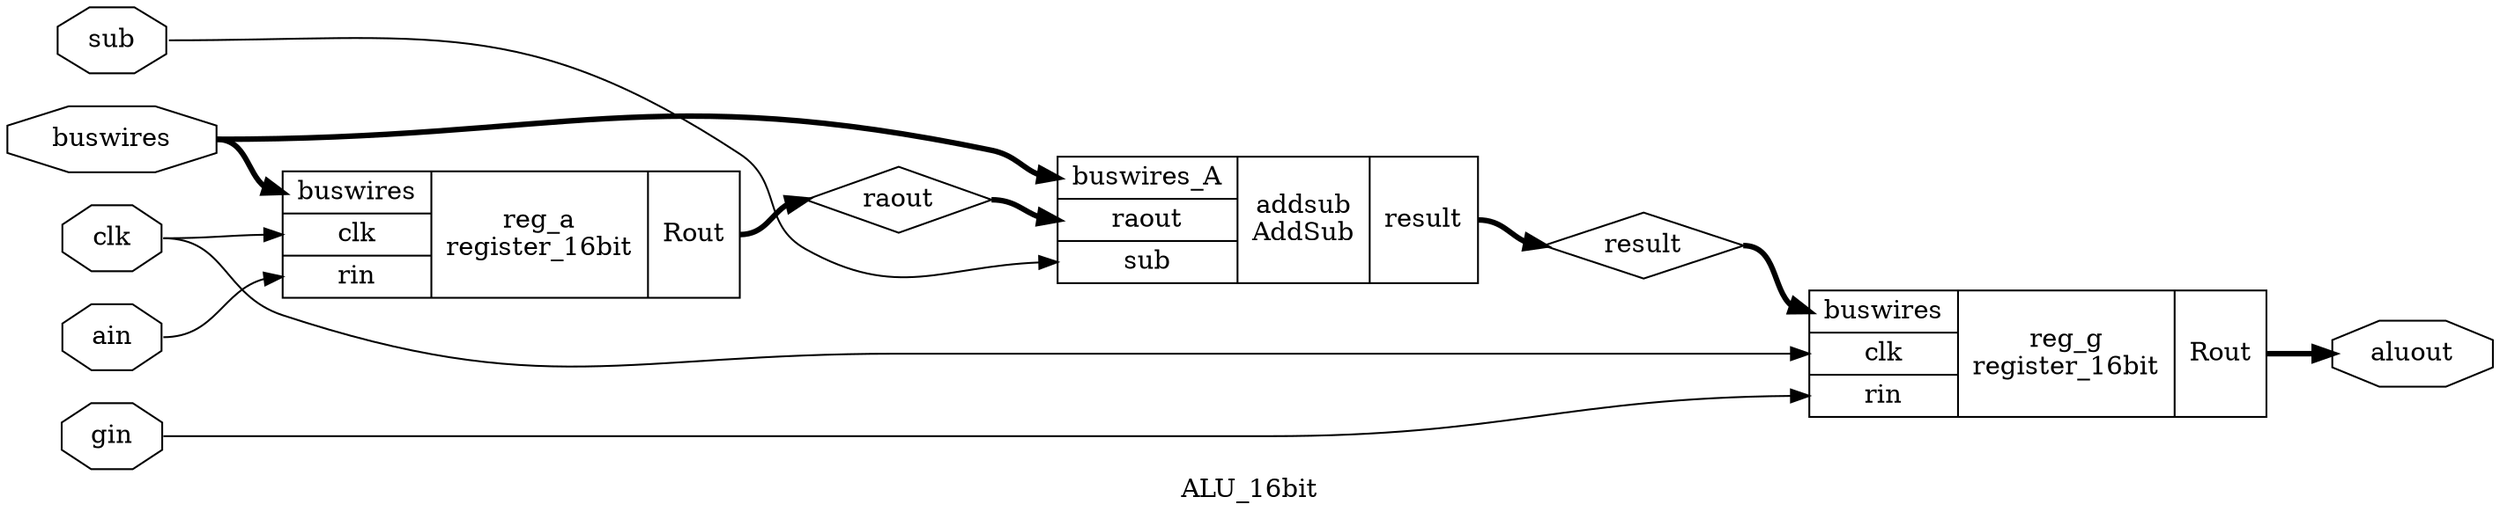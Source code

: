 digraph "ALU_16bit" {
label="ALU_16bit";
rankdir="LR";
remincross=true;
n1 [ shape=octagon, label="ain", color="black", fontcolor="black"];
n2 [ shape=octagon, label="aluout", color="black", fontcolor="black"];
n3 [ shape=octagon, label="buswires", color="black", fontcolor="black"];
n4 [ shape=octagon, label="clk", color="black", fontcolor="black"];
n5 [ shape=octagon, label="gin", color="black", fontcolor="black"];
n6 [ shape=diamond, label="raout", color="black", fontcolor="black"];
n7 [ shape=diamond, label="result", color="black", fontcolor="black"];
n8 [ shape=octagon, label="sub", color="black", fontcolor="black"];
{ rank="source"; n1; n3; n4; n5; n8;}
{ rank="sink"; n2;}
c10 [ shape=record, label="{{<p9> buswires_A|<p6> raout|<p8> sub}|addsub\nAddSub|{<p7> result}}",  ];
c13 [ shape=record, label="{{<p3> buswires|<p4> clk|<p11> rin}|reg_a\nregister_16bit|{<p12> Rout}}",  ];
c14 [ shape=record, label="{{<p3> buswires|<p4> clk|<p11> rin}|reg_g\nregister_16bit|{<p12> Rout}}",  ];
n1:e -> c13:p11:w [color="black", fontcolor="black", label=""];
c14:p12:e -> n2:w [color="black", fontcolor="black", style="setlinewidth(3)", label=""];
n3:e -> c10:p9:w [color="black", fontcolor="black", style="setlinewidth(3)", label=""];
n3:e -> c13:p3:w [color="black", fontcolor="black", style="setlinewidth(3)", label=""];
n4:e -> c13:p4:w [color="black", fontcolor="black", label=""];
n4:e -> c14:p4:w [color="black", fontcolor="black", label=""];
n5:e -> c14:p11:w [color="black", fontcolor="black", label=""];
c13:p12:e -> n6:w [color="black", fontcolor="black", style="setlinewidth(3)", label=""];
n6:e -> c10:p6:w [color="black", fontcolor="black", style="setlinewidth(3)", label=""];
c10:p7:e -> n7:w [color="black", fontcolor="black", style="setlinewidth(3)", label=""];
n7:e -> c14:p3:w [color="black", fontcolor="black", style="setlinewidth(3)", label=""];
n8:e -> c10:p8:w [color="black", fontcolor="black", label=""];
}
digraph "AddSub" {
label="AddSub";
rankdir="LR";
remincross=true;
n84 [ shape=octagon, label="buswires_A", color="black", fontcolor="black"];
n85 [ shape=diamond, label="carry_in", color="black", fontcolor="black"];
n86 [ shape=octagon, label="raout", color="black", fontcolor="black"];
n87 [ shape=octagon, label="result", color="black", fontcolor="black"];
n88 [ shape=octagon, label="sub", color="black", fontcolor="black"];
{ rank="source"; n84; n86; n88;}
{ rank="sink"; n87;}
c91 [ shape=record, label="{{<p89> A|<p90> Y}|$511\nsky130_fd_sc_hd__clkinv_1|{}}",  ];
x0 [ shape=record, style=rounded, label="<s0> 0:0 - 0:0 ", color="black", fontcolor="black" ];
x0:e -> c91:p89:w [arrowhead=odiamond, arrowtail=odiamond, dir=both, color="black", fontcolor="black", label=""];
c94 [ shape=record, label="{{<p89> A|<p92> B|<p93> X}|$512\nsky130_fd_sc_hd__xor2_1|{}}",  ];
x1 [ shape=record, style=rounded, label="<s0> 0:0 - 0:0 ", color="black", fontcolor="black" ];
x1:e -> c94:p89:w [arrowhead=odiamond, arrowtail=odiamond, dir=both, color="black", fontcolor="black", label=""];
c95 [ shape=record, label="{{<p89> A|<p92> B|<p90> Y}|$513\nsky130_fd_sc_hd__nand2_1|{}}",  ];
x2 [ shape=record, style=rounded, label="<s0> 0:0 - 0:0 ", color="black", fontcolor="black" ];
x2:e -> c95:p89:w [arrowhead=odiamond, arrowtail=odiamond, dir=both, color="black", fontcolor="black", label=""];
c97 [ shape=record, label="{{<p89> A|<p96> SLEEP|<p93> X}|$514\nsky130_fd_sc_hd__lpflow_inputiso1p_1|{}}",  ];
x3 [ shape=record, style=rounded, label="<s0> 0:0 - 0:0 ", color="black", fontcolor="black" ];
x3:e -> c97:p89:w [arrowhead=odiamond, arrowtail=odiamond, dir=both, color="black", fontcolor="black", label=""];
c99 [ shape=record, label="{{<p89> A|<p92> B|<p98> C|<p90> Y}|$515\nsky130_fd_sc_hd__nand3_1|{}}",  ];
c100 [ shape=record, label="{{<p89> A|<p92> B|<p93> X}|$516\nsky130_fd_sc_hd__xor2_1|{}}",  ];
x4 [ shape=record, style=rounded, label="<s0> 1:1 - 0:0 ", color="black", fontcolor="black" ];
x4:e -> c100:p92:w [arrowhead=odiamond, arrowtail=odiamond, dir=both, color="black", fontcolor="black", label=""];
c101 [ shape=record, label="{{<p89> A|<p92> B|<p90> Y}|$517\nsky130_fd_sc_hd__nand2_1|{}}",  ];
x5 [ shape=record, style=rounded, label="<s0> 1:1 - 0:0 ", color="black", fontcolor="black" ];
x5:e -> c101:p89:w [arrowhead=odiamond, arrowtail=odiamond, dir=both, color="black", fontcolor="black", label=""];
c102 [ shape=record, label="{{<p89> A|<p92> B|<p98> C|<p93> X}|$518\nsky130_fd_sc_hd__xnor3_1|{}}",  ];
x6 [ shape=record, style=rounded, label="<s0> 1:1 - 0:0 ", color="black", fontcolor="black" ];
x6:e -> c102:p92:w [arrowhead=odiamond, arrowtail=odiamond, dir=both, color="black", fontcolor="black", label=""];
x7 [ shape=record, style=rounded, label="<s0> 1:1 - 0:0 ", color="black", fontcolor="black" ];
x7:e -> c102:p98:w [arrowhead=odiamond, arrowtail=odiamond, dir=both, color="black", fontcolor="black", label=""];
c103 [ shape=record, label="{{<p89> A|<p96> SLEEP|<p93> X}|$519\nsky130_fd_sc_hd__lpflow_inputiso1p_1|{}}",  ];
c105 [ shape=record, label="{{<p89> A|<p92> B|<p104> C_N|<p93> X}|$520\nsky130_fd_sc_hd__or3b_1|{}}",  ];
c106 [ shape=record, label="{{<p89> A|<p92> B|<p90> Y}|$521\nsky130_fd_sc_hd__nand2_1|{}}",  ];
c107 [ shape=record, label="{{<p89> A|<p92> B|<p90> Y}|$522\nsky130_fd_sc_hd__nand2_1|{}}",  ];
c111 [ shape=record, label="{{<p108> A1|<p109> A2|<p110> B1_N|<p90> Y}|$523\nsky130_fd_sc_hd__a21boi_0|{}}",  ];
x8 [ shape=record, style=rounded, label="<s0> 1:1 - 0:0 ", color="black", fontcolor="black" ];
x8:e -> c111:p90:w [arrowhead=odiamond, arrowtail=odiamond, dir=both, color="black", fontcolor="black", label=""];
c112 [ shape=record, label="{{<p89> A|<p92> B|<p93> X}|$524\nsky130_fd_sc_hd__xor2_1|{}}",  ];
x9 [ shape=record, style=rounded, label="<s0> 2:2 - 0:0 ", color="black", fontcolor="black" ];
x9:e -> c112:p92:w [arrowhead=odiamond, arrowtail=odiamond, dir=both, color="black", fontcolor="black", label=""];
c113 [ shape=record, label="{{<p89> A|<p92> B|<p90> Y}|$525\nsky130_fd_sc_hd__xnor2_1|{}}",  ];
x10 [ shape=record, style=rounded, label="<s0> 2:2 - 0:0 ", color="black", fontcolor="black" ];
x10:e -> c113:p89:w [arrowhead=odiamond, arrowtail=odiamond, dir=both, color="black", fontcolor="black", label=""];
c115 [ shape=record, label="{{<p108> A1|<p109> A2|<p114> B1|<p90> Y}|$526\nsky130_fd_sc_hd__a21oi_1|{}}",  ];
c116 [ shape=record, label="{{<p89> A|<p92> B|<p98> C|<p90> Y}|$527\nsky130_fd_sc_hd__nand3_1|{}}",  ];
c118 [ shape=record, label="{{<p117> A_N|<p92> B|<p90> Y}|$528\nsky130_fd_sc_hd__nand2b_1|{}}",  ];
c119 [ shape=record, label="{{<p89> A|<p96> SLEEP|<p93> X}|$529\nsky130_fd_sc_hd__lpflow_inputiso1p_1|{}}",  ];
c120 [ shape=record, label="{{<p89> A|<p92> B|<p93> X}|$530\nsky130_fd_sc_hd__xor2_1|{}}",  ];
x11 [ shape=record, style=rounded, label="<s0> 2:2 - 0:0 ", color="black", fontcolor="black" ];
x11:e -> c120:p93:w [arrowhead=odiamond, arrowtail=odiamond, dir=both, color="black", fontcolor="black", label=""];
c121 [ shape=record, label="{{<p108> A1|<p109> A2|<p114> B1|<p90> Y}|$531\nsky130_fd_sc_hd__a21oi_1|{}}",  ];
x12 [ shape=record, style=rounded, label="<s0> 2:2 - 0:0 ", color="black", fontcolor="black" ];
x12:e -> c121:p108:w [arrowhead=odiamond, arrowtail=odiamond, dir=both, color="black", fontcolor="black", label=""];
c122 [ shape=record, label="{{<p89> A|<p92> B|<p93> X}|$532\nsky130_fd_sc_hd__xor2_1|{}}",  ];
x13 [ shape=record, style=rounded, label="<s0> 3:3 - 0:0 ", color="black", fontcolor="black" ];
x13:e -> c122:p92:w [arrowhead=odiamond, arrowtail=odiamond, dir=both, color="black", fontcolor="black", label=""];
c123 [ shape=record, label="{{<p89> A|<p92> B|<p90> Y}|$533\nsky130_fd_sc_hd__nand2_1|{}}",  ];
x14 [ shape=record, style=rounded, label="<s0> 3:3 - 0:0 ", color="black", fontcolor="black" ];
x14:e -> c123:p89:w [arrowhead=odiamond, arrowtail=odiamond, dir=both, color="black", fontcolor="black", label=""];
c124 [ shape=record, label="{{<p89> A|<p92> B|<p90> Y}|$534\nsky130_fd_sc_hd__xnor2_1|{}}",  ];
x15 [ shape=record, style=rounded, label="<s0> 3:3 - 0:0 ", color="black", fontcolor="black" ];
x15:e -> c124:p89:w [arrowhead=odiamond, arrowtail=odiamond, dir=both, color="black", fontcolor="black", label=""];
c125 [ shape=record, label="{{<p89> A|<p92> B|<p93> X}|$535\nsky130_fd_sc_hd__xor2_1|{}}",  ];
c127 [ shape=record, label="{{<p89> A|<p126> B_N|<p90> Y}|$536\nsky130_fd_sc_hd__nor2b_1|{}}",  ];
c128 [ shape=record, label="{{<p89> A|<p92> B|<p90> Y}|$537\nsky130_fd_sc_hd__xnor2_1|{}}",  ];
x16 [ shape=record, style=rounded, label="<s0> 3:3 - 0:0 ", color="black", fontcolor="black" ];
x16:e -> c128:p90:w [arrowhead=odiamond, arrowtail=odiamond, dir=both, color="black", fontcolor="black", label=""];
c129 [ shape=record, label="{{<p108> A1|<p109> A2|<p114> B1|<p90> Y}|$538\nsky130_fd_sc_hd__o21ai_0|{}}",  ];
c130 [ shape=record, label="{{<p89> A|<p92> B|<p93> X}|$539\nsky130_fd_sc_hd__xor2_1|{}}",  ];
x17 [ shape=record, style=rounded, label="<s0> 4:4 - 0:0 ", color="black", fontcolor="black" ];
x17:e -> c130:p92:w [arrowhead=odiamond, arrowtail=odiamond, dir=both, color="black", fontcolor="black", label=""];
c131 [ shape=record, label="{{<p89> A|<p92> B|<p90> Y}|$540\nsky130_fd_sc_hd__xnor2_1|{}}",  ];
x18 [ shape=record, style=rounded, label="<s0> 4:4 - 0:0 ", color="black", fontcolor="black" ];
x18:e -> c131:p89:w [arrowhead=odiamond, arrowtail=odiamond, dir=both, color="black", fontcolor="black", label=""];
c132 [ shape=record, label="{{<p89> A|<p92> B|<p90> Y}|$541\nsky130_fd_sc_hd__xnor2_1|{}}",  ];
c133 [ shape=record, label="{{<p89> A|<p92> B|<p90> Y}|$542\nsky130_fd_sc_hd__nand2_1|{}}",  ];
c134 [ shape=record, label="{{<p89> A|<p92> B|<p93> X}|$543\nsky130_fd_sc_hd__xor2_1|{}}",  ];
x19 [ shape=record, style=rounded, label="<s0> 4:4 - 0:0 ", color="black", fontcolor="black" ];
x19:e -> c134:p93:w [arrowhead=odiamond, arrowtail=odiamond, dir=both, color="black", fontcolor="black", label=""];
c135 [ shape=record, label="{{<p89> A|<p92> B|<p98> C|<p93> X}|$544\nsky130_fd_sc_hd__maj3_1|{}}",  ];
x20 [ shape=record, style=rounded, label="<s0> 4:4 - 0:0 ", color="black", fontcolor="black" ];
x20:e -> c135:p89:w [arrowhead=odiamond, arrowtail=odiamond, dir=both, color="black", fontcolor="black", label=""];
c136 [ shape=record, label="{{<p89> A|<p92> B|<p93> X}|$545\nsky130_fd_sc_hd__xor2_1|{}}",  ];
x21 [ shape=record, style=rounded, label="<s0> 5:5 - 0:0 ", color="black", fontcolor="black" ];
x21:e -> c136:p92:w [arrowhead=odiamond, arrowtail=odiamond, dir=both, color="black", fontcolor="black", label=""];
c137 [ shape=record, label="{{<p89> A|<p92> B|<p90> Y}|$546\nsky130_fd_sc_hd__xnor2_1|{}}",  ];
x22 [ shape=record, style=rounded, label="<s0> 5:5 - 0:0 ", color="black", fontcolor="black" ];
x22:e -> c137:p89:w [arrowhead=odiamond, arrowtail=odiamond, dir=both, color="black", fontcolor="black", label=""];
c138 [ shape=record, label="{{<p89> A|<p92> B|<p93> X}|$547\nsky130_fd_sc_hd__xor2_1|{}}",  ];
c139 [ shape=record, label="{{<p89> A|<p96> SLEEP|<p93> X}|$548\nsky130_fd_sc_hd__lpflow_inputiso1p_1|{}}",  ];
c140 [ shape=record, label="{{<p89> A|<p92> B|<p93> X}|$549\nsky130_fd_sc_hd__xor2_1|{}}",  ];
x23 [ shape=record, style=rounded, label="<s0> 5:5 - 0:0 ", color="black", fontcolor="black" ];
x23:e -> c140:p93:w [arrowhead=odiamond, arrowtail=odiamond, dir=both, color="black", fontcolor="black", label=""];
c141 [ shape=record, label="{{<p89> A|<p92> B|<p98> C|<p93> X}|$550\nsky130_fd_sc_hd__maj3_1|{}}",  ];
x24 [ shape=record, style=rounded, label="<s0> 5:5 - 0:0 ", color="black", fontcolor="black" ];
x24:e -> c141:p89:w [arrowhead=odiamond, arrowtail=odiamond, dir=both, color="black", fontcolor="black", label=""];
c142 [ shape=record, label="{{<p89> A|<p92> B|<p93> X}|$551\nsky130_fd_sc_hd__xor2_1|{}}",  ];
x25 [ shape=record, style=rounded, label="<s0> 6:6 - 0:0 ", color="black", fontcolor="black" ];
x25:e -> c142:p92:w [arrowhead=odiamond, arrowtail=odiamond, dir=both, color="black", fontcolor="black", label=""];
c143 [ shape=record, label="{{<p89> A|<p92> B|<p90> Y}|$552\nsky130_fd_sc_hd__xnor2_1|{}}",  ];
x26 [ shape=record, style=rounded, label="<s0> 6:6 - 0:0 ", color="black", fontcolor="black" ];
x26:e -> c143:p89:w [arrowhead=odiamond, arrowtail=odiamond, dir=both, color="black", fontcolor="black", label=""];
c144 [ shape=record, label="{{<p89> A|<p92> B|<p93> X}|$553\nsky130_fd_sc_hd__xor2_1|{}}",  ];
c145 [ shape=record, label="{{<p89> A|<p96> SLEEP|<p93> X}|$554\nsky130_fd_sc_hd__lpflow_inputiso1p_1|{}}",  ];
c146 [ shape=record, label="{{<p89> A|<p92> B|<p93> X}|$555\nsky130_fd_sc_hd__xor2_1|{}}",  ];
x27 [ shape=record, style=rounded, label="<s0> 6:6 - 0:0 ", color="black", fontcolor="black" ];
x27:e -> c146:p93:w [arrowhead=odiamond, arrowtail=odiamond, dir=both, color="black", fontcolor="black", label=""];
c147 [ shape=record, label="{{<p89> A|<p92> B|<p98> C|<p93> X}|$556\nsky130_fd_sc_hd__maj3_1|{}}",  ];
x28 [ shape=record, style=rounded, label="<s0> 6:6 - 0:0 ", color="black", fontcolor="black" ];
x28:e -> c147:p89:w [arrowhead=odiamond, arrowtail=odiamond, dir=both, color="black", fontcolor="black", label=""];
c148 [ shape=record, label="{{<p89> A|<p92> B|<p93> X}|$557\nsky130_fd_sc_hd__xor2_1|{}}",  ];
x29 [ shape=record, style=rounded, label="<s0> 7:7 - 0:0 ", color="black", fontcolor="black" ];
x29:e -> c148:p92:w [arrowhead=odiamond, arrowtail=odiamond, dir=both, color="black", fontcolor="black", label=""];
c149 [ shape=record, label="{{<p89> A|<p92> B|<p90> Y}|$558\nsky130_fd_sc_hd__xnor2_1|{}}",  ];
x30 [ shape=record, style=rounded, label="<s0> 7:7 - 0:0 ", color="black", fontcolor="black" ];
x30:e -> c149:p89:w [arrowhead=odiamond, arrowtail=odiamond, dir=both, color="black", fontcolor="black", label=""];
c150 [ shape=record, label="{{<p89> A|<p92> B|<p93> X}|$559\nsky130_fd_sc_hd__xor2_1|{}}",  ];
c151 [ shape=record, label="{{<p89> A|<p96> SLEEP|<p93> X}|$560\nsky130_fd_sc_hd__lpflow_inputiso1p_1|{}}",  ];
c152 [ shape=record, label="{{<p89> A|<p92> B|<p93> X}|$561\nsky130_fd_sc_hd__xor2_1|{}}",  ];
x31 [ shape=record, style=rounded, label="<s0> 7:7 - 0:0 ", color="black", fontcolor="black" ];
x31:e -> c152:p93:w [arrowhead=odiamond, arrowtail=odiamond, dir=both, color="black", fontcolor="black", label=""];
c153 [ shape=record, label="{{<p89> A|<p92> B|<p98> C|<p93> X}|$562\nsky130_fd_sc_hd__maj3_1|{}}",  ];
x32 [ shape=record, style=rounded, label="<s0> 7:7 - 0:0 ", color="black", fontcolor="black" ];
x32:e -> c153:p89:w [arrowhead=odiamond, arrowtail=odiamond, dir=both, color="black", fontcolor="black", label=""];
c154 [ shape=record, label="{{<p89> A|<p92> B|<p93> X}|$563\nsky130_fd_sc_hd__xor2_1|{}}",  ];
x33 [ shape=record, style=rounded, label="<s0> 8:8 - 0:0 ", color="black", fontcolor="black" ];
x33:e -> c154:p92:w [arrowhead=odiamond, arrowtail=odiamond, dir=both, color="black", fontcolor="black", label=""];
c155 [ shape=record, label="{{<p89> A|<p92> B|<p90> Y}|$564\nsky130_fd_sc_hd__xnor2_1|{}}",  ];
x34 [ shape=record, style=rounded, label="<s0> 8:8 - 0:0 ", color="black", fontcolor="black" ];
x34:e -> c155:p89:w [arrowhead=odiamond, arrowtail=odiamond, dir=both, color="black", fontcolor="black", label=""];
c156 [ shape=record, label="{{<p89> A|<p92> B|<p93> X}|$565\nsky130_fd_sc_hd__xor2_1|{}}",  ];
c157 [ shape=record, label="{{<p89> A|<p96> SLEEP|<p93> X}|$566\nsky130_fd_sc_hd__lpflow_inputiso1p_1|{}}",  ];
c158 [ shape=record, label="{{<p89> A|<p92> B|<p93> X}|$567\nsky130_fd_sc_hd__xor2_1|{}}",  ];
x35 [ shape=record, style=rounded, label="<s0> 8:8 - 0:0 ", color="black", fontcolor="black" ];
x35:e -> c158:p93:w [arrowhead=odiamond, arrowtail=odiamond, dir=both, color="black", fontcolor="black", label=""];
c159 [ shape=record, label="{{<p89> A|<p92> B|<p98> C|<p93> X}|$568\nsky130_fd_sc_hd__maj3_1|{}}",  ];
x36 [ shape=record, style=rounded, label="<s0> 8:8 - 0:0 ", color="black", fontcolor="black" ];
x36:e -> c159:p89:w [arrowhead=odiamond, arrowtail=odiamond, dir=both, color="black", fontcolor="black", label=""];
c160 [ shape=record, label="{{<p89> A|<p92> B|<p93> X}|$569\nsky130_fd_sc_hd__xor2_1|{}}",  ];
x37 [ shape=record, style=rounded, label="<s0> 9:9 - 0:0 ", color="black", fontcolor="black" ];
x37:e -> c160:p92:w [arrowhead=odiamond, arrowtail=odiamond, dir=both, color="black", fontcolor="black", label=""];
c161 [ shape=record, label="{{<p89> A|<p92> B|<p90> Y}|$570\nsky130_fd_sc_hd__xnor2_1|{}}",  ];
x38 [ shape=record, style=rounded, label="<s0> 9:9 - 0:0 ", color="black", fontcolor="black" ];
x38:e -> c161:p89:w [arrowhead=odiamond, arrowtail=odiamond, dir=both, color="black", fontcolor="black", label=""];
c162 [ shape=record, label="{{<p89> A|<p92> B|<p93> X}|$571\nsky130_fd_sc_hd__xor2_1|{}}",  ];
c163 [ shape=record, label="{{<p89> A|<p96> SLEEP|<p93> X}|$572\nsky130_fd_sc_hd__lpflow_inputiso1p_1|{}}",  ];
c164 [ shape=record, label="{{<p89> A|<p92> B|<p93> X}|$573\nsky130_fd_sc_hd__xor2_1|{}}",  ];
x39 [ shape=record, style=rounded, label="<s0> 9:9 - 0:0 ", color="black", fontcolor="black" ];
x39:e -> c164:p93:w [arrowhead=odiamond, arrowtail=odiamond, dir=both, color="black", fontcolor="black", label=""];
c165 [ shape=record, label="{{<p89> A|<p92> B|<p98> C|<p93> X}|$574\nsky130_fd_sc_hd__maj3_1|{}}",  ];
x40 [ shape=record, style=rounded, label="<s0> 9:9 - 0:0 ", color="black", fontcolor="black" ];
x40:e -> c165:p89:w [arrowhead=odiamond, arrowtail=odiamond, dir=both, color="black", fontcolor="black", label=""];
c166 [ shape=record, label="{{<p89> A|<p92> B|<p93> X}|$575\nsky130_fd_sc_hd__xor2_1|{}}",  ];
x41 [ shape=record, style=rounded, label="<s0> 10:10 - 0:0 ", color="black", fontcolor="black" ];
x41:e -> c166:p92:w [arrowhead=odiamond, arrowtail=odiamond, dir=both, color="black", fontcolor="black", label=""];
c167 [ shape=record, label="{{<p89> A|<p92> B|<p90> Y}|$576\nsky130_fd_sc_hd__xnor2_1|{}}",  ];
x42 [ shape=record, style=rounded, label="<s0> 10:10 - 0:0 ", color="black", fontcolor="black" ];
x42:e -> c167:p89:w [arrowhead=odiamond, arrowtail=odiamond, dir=both, color="black", fontcolor="black", label=""];
c168 [ shape=record, label="{{<p89> A|<p92> B|<p93> X}|$577\nsky130_fd_sc_hd__xor2_1|{}}",  ];
c169 [ shape=record, label="{{<p89> A|<p96> SLEEP|<p93> X}|$578\nsky130_fd_sc_hd__lpflow_inputiso1p_1|{}}",  ];
c170 [ shape=record, label="{{<p89> A|<p92> B|<p93> X}|$579\nsky130_fd_sc_hd__xor2_1|{}}",  ];
x43 [ shape=record, style=rounded, label="<s0> 10:10 - 0:0 ", color="black", fontcolor="black" ];
x43:e -> c170:p93:w [arrowhead=odiamond, arrowtail=odiamond, dir=both, color="black", fontcolor="black", label=""];
c171 [ shape=record, label="{{<p89> A|<p92> B|<p98> C|<p93> X}|$580\nsky130_fd_sc_hd__maj3_1|{}}",  ];
x44 [ shape=record, style=rounded, label="<s0> 10:10 - 0:0 ", color="black", fontcolor="black" ];
x44:e -> c171:p89:w [arrowhead=odiamond, arrowtail=odiamond, dir=both, color="black", fontcolor="black", label=""];
c172 [ shape=record, label="{{<p89> A|<p92> B|<p93> X}|$581\nsky130_fd_sc_hd__xor2_1|{}}",  ];
x45 [ shape=record, style=rounded, label="<s0> 11:11 - 0:0 ", color="black", fontcolor="black" ];
x45:e -> c172:p92:w [arrowhead=odiamond, arrowtail=odiamond, dir=both, color="black", fontcolor="black", label=""];
c173 [ shape=record, label="{{<p89> A|<p92> B|<p90> Y}|$582\nsky130_fd_sc_hd__xnor2_1|{}}",  ];
x46 [ shape=record, style=rounded, label="<s0> 11:11 - 0:0 ", color="black", fontcolor="black" ];
x46:e -> c173:p89:w [arrowhead=odiamond, arrowtail=odiamond, dir=both, color="black", fontcolor="black", label=""];
c174 [ shape=record, label="{{<p89> A|<p92> B|<p93> X}|$583\nsky130_fd_sc_hd__xor2_1|{}}",  ];
c175 [ shape=record, label="{{<p89> A|<p96> SLEEP|<p93> X}|$584\nsky130_fd_sc_hd__lpflow_inputiso1p_1|{}}",  ];
c176 [ shape=record, label="{{<p89> A|<p92> B|<p93> X}|$585\nsky130_fd_sc_hd__xor2_1|{}}",  ];
x47 [ shape=record, style=rounded, label="<s0> 11:11 - 0:0 ", color="black", fontcolor="black" ];
x47:e -> c176:p93:w [arrowhead=odiamond, arrowtail=odiamond, dir=both, color="black", fontcolor="black", label=""];
c177 [ shape=record, label="{{<p89> A|<p92> B|<p98> C|<p93> X}|$586\nsky130_fd_sc_hd__maj3_1|{}}",  ];
x48 [ shape=record, style=rounded, label="<s0> 11:11 - 0:0 ", color="black", fontcolor="black" ];
x48:e -> c177:p89:w [arrowhead=odiamond, arrowtail=odiamond, dir=both, color="black", fontcolor="black", label=""];
c178 [ shape=record, label="{{<p89> A|<p92> B|<p93> X}|$587\nsky130_fd_sc_hd__xor2_1|{}}",  ];
x49 [ shape=record, style=rounded, label="<s0> 12:12 - 0:0 ", color="black", fontcolor="black" ];
x49:e -> c178:p92:w [arrowhead=odiamond, arrowtail=odiamond, dir=both, color="black", fontcolor="black", label=""];
c179 [ shape=record, label="{{<p89> A|<p92> B|<p90> Y}|$588\nsky130_fd_sc_hd__xnor2_1|{}}",  ];
x50 [ shape=record, style=rounded, label="<s0> 12:12 - 0:0 ", color="black", fontcolor="black" ];
x50:e -> c179:p89:w [arrowhead=odiamond, arrowtail=odiamond, dir=both, color="black", fontcolor="black", label=""];
c180 [ shape=record, label="{{<p89> A|<p92> B|<p93> X}|$589\nsky130_fd_sc_hd__xor2_1|{}}",  ];
c181 [ shape=record, label="{{<p89> A|<p96> SLEEP|<p93> X}|$590\nsky130_fd_sc_hd__lpflow_inputiso1p_1|{}}",  ];
c182 [ shape=record, label="{{<p89> A|<p92> B|<p93> X}|$591\nsky130_fd_sc_hd__xor2_1|{}}",  ];
x51 [ shape=record, style=rounded, label="<s0> 12:12 - 0:0 ", color="black", fontcolor="black" ];
x51:e -> c182:p93:w [arrowhead=odiamond, arrowtail=odiamond, dir=both, color="black", fontcolor="black", label=""];
c183 [ shape=record, label="{{<p89> A|<p92> B|<p98> C|<p93> X}|$592\nsky130_fd_sc_hd__maj3_1|{}}",  ];
x52 [ shape=record, style=rounded, label="<s0> 12:12 - 0:0 ", color="black", fontcolor="black" ];
x52:e -> c183:p89:w [arrowhead=odiamond, arrowtail=odiamond, dir=both, color="black", fontcolor="black", label=""];
c184 [ shape=record, label="{{<p89> A|<p92> B|<p93> X}|$593\nsky130_fd_sc_hd__xor2_1|{}}",  ];
x53 [ shape=record, style=rounded, label="<s0> 13:13 - 0:0 ", color="black", fontcolor="black" ];
x53:e -> c184:p92:w [arrowhead=odiamond, arrowtail=odiamond, dir=both, color="black", fontcolor="black", label=""];
c185 [ shape=record, label="{{<p89> A|<p92> B|<p93> X}|$594\nsky130_fd_sc_hd__xor2_1|{}}",  ];
x54 [ shape=record, style=rounded, label="<s0> 13:13 - 0:0 ", color="black", fontcolor="black" ];
x54:e -> c185:p89:w [arrowhead=odiamond, arrowtail=odiamond, dir=both, color="black", fontcolor="black", label=""];
c186 [ shape=record, label="{{<p89> A|<p92> B|<p90> Y}|$595\nsky130_fd_sc_hd__xnor2_1|{}}",  ];
c187 [ shape=record, label="{{<p89> A|<p92> B|<p90> Y}|$596\nsky130_fd_sc_hd__nor2_1|{}}",  ];
c188 [ shape=record, label="{{<p89> A|<p92> B|<p93> X}|$597\nsky130_fd_sc_hd__xor2_1|{}}",  ];
x55 [ shape=record, style=rounded, label="<s0> 13:13 - 0:0 ", color="black", fontcolor="black" ];
x55:e -> c188:p93:w [arrowhead=odiamond, arrowtail=odiamond, dir=both, color="black", fontcolor="black", label=""];
c189 [ shape=record, label="{{<p89> A|<p92> B|<p98> C|<p93> X}|$598\nsky130_fd_sc_hd__maj3_1|{}}",  ];
x56 [ shape=record, style=rounded, label="<s0> 13:13 - 0:0 ", color="black", fontcolor="black" ];
x56:e -> c189:p89:w [arrowhead=odiamond, arrowtail=odiamond, dir=both, color="black", fontcolor="black", label=""];
c190 [ shape=record, label="{{<p89> A|<p92> B|<p93> X}|$599\nsky130_fd_sc_hd__xor2_1|{}}",  ];
x57 [ shape=record, style=rounded, label="<s0> 14:14 - 0:0 ", color="black", fontcolor="black" ];
x57:e -> c190:p92:w [arrowhead=odiamond, arrowtail=odiamond, dir=both, color="black", fontcolor="black", label=""];
c191 [ shape=record, label="{{<p89> A|<p92> B|<p90> Y}|$600\nsky130_fd_sc_hd__xnor2_1|{}}",  ];
x58 [ shape=record, style=rounded, label="<s0> 14:14 - 0:0 ", color="black", fontcolor="black" ];
x58:e -> c191:p89:w [arrowhead=odiamond, arrowtail=odiamond, dir=both, color="black", fontcolor="black", label=""];
c192 [ shape=record, label="{{<p89> A|<p92> B|<p90> Y}|$601\nsky130_fd_sc_hd__xnor2_1|{}}",  ];
c193 [ shape=record, label="{{<p89> A|<p92> B|<p90> Y}|$602\nsky130_fd_sc_hd__nand2_1|{}}",  ];
c194 [ shape=record, label="{{<p89> A|<p92> B|<p93> X}|$603\nsky130_fd_sc_hd__xor2_1|{}}",  ];
x59 [ shape=record, style=rounded, label="<s0> 14:14 - 0:0 ", color="black", fontcolor="black" ];
x59:e -> c194:p93:w [arrowhead=odiamond, arrowtail=odiamond, dir=both, color="black", fontcolor="black", label=""];
c195 [ shape=record, label="{{<p89> A|<p92> B|<p98> C|<p93> X}|$604\nsky130_fd_sc_hd__maj3_1|{}}",  ];
x60 [ shape=record, style=rounded, label="<s0> 14:14 - 0:0 ", color="black", fontcolor="black" ];
x60:e -> c195:p89:w [arrowhead=odiamond, arrowtail=odiamond, dir=both, color="black", fontcolor="black", label=""];
c196 [ shape=record, label="{{<p89> A|<p92> B|<p93> X}|$605\nsky130_fd_sc_hd__xor2_1|{}}",  ];
x61 [ shape=record, style=rounded, label="<s0> 15:15 - 0:0 ", color="black", fontcolor="black" ];
x61:e -> c196:p89:w [arrowhead=odiamond, arrowtail=odiamond, dir=both, color="black", fontcolor="black", label=""];
x62 [ shape=record, style=rounded, label="<s0> 15:15 - 0:0 ", color="black", fontcolor="black" ];
x62:e -> c196:p92:w [arrowhead=odiamond, arrowtail=odiamond, dir=both, color="black", fontcolor="black", label=""];
c197 [ shape=record, label="{{<p89> A|<p92> B|<p90> Y}|$606\nsky130_fd_sc_hd__xnor2_1|{}}",  ];
c198 [ shape=record, label="{{<p89> A|<p92> B|<p90> Y}|$607\nsky130_fd_sc_hd__xnor2_1|{}}",  ];
c199 [ shape=record, label="{{<p89> A|<p92> B|<p90> Y}|$608\nsky130_fd_sc_hd__xnor2_1|{}}",  ];
x63 [ shape=record, style=rounded, label="<s0> 15:15 - 0:0 ", color="black", fontcolor="black" ];
x63:e -> c199:p90:w [arrowhead=odiamond, arrowtail=odiamond, dir=both, color="black", fontcolor="black", label=""];
c200 [ shape=record, label="{{<p89> A|<p92> B|<p93> X}|$609\nsky130_fd_sc_hd__xor2_1|{}}",  ];
x64 [ shape=record, style=rounded, label="<s0> 0:0 - 0:0 ", color="black", fontcolor="black" ];
x64:e -> c200:p89:w [arrowhead=odiamond, arrowtail=odiamond, dir=both, color="black", fontcolor="black", label=""];
x65 [ shape=record, style=rounded, label="<s0> 0:0 - 0:0 ", color="black", fontcolor="black" ];
x65:e -> c200:p92:w [arrowhead=odiamond, arrowtail=odiamond, dir=both, color="black", fontcolor="black", label=""];
x66 [ shape=record, style=rounded, label="<s0> 0:0 - 0:0 ", color="black", fontcolor="black" ];
x66:e -> c200:p93:w [arrowhead=odiamond, arrowtail=odiamond, dir=both, color="black", fontcolor="black", label=""];
x67 [shape=point, ];
n1 [ shape=diamond, label="$new_n101" ];
n1:e -> c153:p93:w [color="black", fontcolor="black", label=""];
n1:e -> c156:p89:w [color="black", fontcolor="black", label=""];
n1:e -> c159:p92:w [color="black", fontcolor="black", label=""];
n10 [ shape=diamond, label="$new_n111" ];
n10:e -> c163:p93:w [color="black", fontcolor="black", label=""];
n10:e -> c169:p89:w [color="black", fontcolor="black", label=""];
n10:e -> c170:p89:w [color="black", fontcolor="black", label=""];
n11 [ shape=diamond, label="$new_n113" ];
n11:e -> c165:p93:w [color="black", fontcolor="black", label=""];
n11:e -> c168:p89:w [color="black", fontcolor="black", label=""];
n11:e -> c171:p92:w [color="black", fontcolor="black", label=""];
n12 [ shape=diamond, label="$new_n114" ];
n12:e -> c166:p93:w [color="black", fontcolor="black", label=""];
n12:e -> c167:p92:w [color="black", fontcolor="black", label=""];
n12:e -> c171:p98:w [color="black", fontcolor="black", label=""];
n13 [ shape=diamond, label="$new_n115" ];
n13:e -> c167:p90:w [color="black", fontcolor="black", label=""];
n13:e -> c168:p92:w [color="black", fontcolor="black", label=""];
n14 [ shape=diamond, label="$new_n116" ];
n14:e -> c168:p93:w [color="black", fontcolor="black", label=""];
n14:e -> c169:p96:w [color="black", fontcolor="black", label=""];
n14:e -> c170:p92:w [color="black", fontcolor="black", label=""];
n15 [ shape=diamond, label="$new_n117" ];
n15:e -> c169:p93:w [color="black", fontcolor="black", label=""];
n15:e -> c175:p89:w [color="black", fontcolor="black", label=""];
n15:e -> c176:p89:w [color="black", fontcolor="black", label=""];
n16 [ shape=diamond, label="$new_n119" ];
n16:e -> c171:p93:w [color="black", fontcolor="black", label=""];
n16:e -> c174:p89:w [color="black", fontcolor="black", label=""];
n16:e -> c177:p92:w [color="black", fontcolor="black", label=""];
n17 [ shape=diamond, label="$new_n120" ];
n17:e -> c172:p93:w [color="black", fontcolor="black", label=""];
n17:e -> c173:p92:w [color="black", fontcolor="black", label=""];
n17:e -> c177:p98:w [color="black", fontcolor="black", label=""];
n18 [ shape=diamond, label="$new_n121" ];
n18:e -> c173:p90:w [color="black", fontcolor="black", label=""];
n18:e -> c174:p92:w [color="black", fontcolor="black", label=""];
n19 [ shape=diamond, label="$new_n122" ];
n19:e -> c174:p93:w [color="black", fontcolor="black", label=""];
n19:e -> c175:p96:w [color="black", fontcolor="black", label=""];
n19:e -> c176:p92:w [color="black", fontcolor="black", label=""];
n2 [ shape=diamond, label="$new_n102" ];
n2:e -> c154:p93:w [color="black", fontcolor="black", label=""];
n2:e -> c155:p92:w [color="black", fontcolor="black", label=""];
n2:e -> c159:p98:w [color="black", fontcolor="black", label=""];
n20 [ shape=diamond, label="$new_n123" ];
n20:e -> c175:p93:w [color="black", fontcolor="black", label=""];
n20:e -> c181:p89:w [color="black", fontcolor="black", label=""];
n20:e -> c182:p89:w [color="black", fontcolor="black", label=""];
n21 [ shape=diamond, label="$new_n125" ];
n21:e -> c177:p93:w [color="black", fontcolor="black", label=""];
n21:e -> c180:p89:w [color="black", fontcolor="black", label=""];
n21:e -> c183:p92:w [color="black", fontcolor="black", label=""];
n22 [ shape=diamond, label="$new_n126" ];
n22:e -> c178:p93:w [color="black", fontcolor="black", label=""];
n22:e -> c179:p92:w [color="black", fontcolor="black", label=""];
n22:e -> c183:p98:w [color="black", fontcolor="black", label=""];
n23 [ shape=diamond, label="$new_n127" ];
n23:e -> c179:p90:w [color="black", fontcolor="black", label=""];
n23:e -> c180:p92:w [color="black", fontcolor="black", label=""];
n24 [ shape=diamond, label="$new_n128" ];
n24:e -> c180:p93:w [color="black", fontcolor="black", label=""];
n24:e -> c181:p96:w [color="black", fontcolor="black", label=""];
n24:e -> c182:p92:w [color="black", fontcolor="black", label=""];
n25 [ shape=diamond, label="$new_n129" ];
n25:e -> c181:p93:w [color="black", fontcolor="black", label=""];
n25:e -> c187:p89:w [color="black", fontcolor="black", label=""];
n25:e -> c188:p89:w [color="black", fontcolor="black", label=""];
n26 [ shape=diamond, label="$new_n131" ];
n26:e -> c183:p93:w [color="black", fontcolor="black", label=""];
n26:e -> c186:p89:w [color="black", fontcolor="black", label=""];
n26:e -> c189:p92:w [color="black", fontcolor="black", label=""];
n27 [ shape=diamond, label="$new_n132" ];
n27:e -> c184:p93:w [color="black", fontcolor="black", label=""];
n27:e -> c185:p92:w [color="black", fontcolor="black", label=""];
n27:e -> c189:p98:w [color="black", fontcolor="black", label=""];
n28 [ shape=diamond, label="$new_n133" ];
n28:e -> c185:p93:w [color="black", fontcolor="black", label=""];
n28:e -> c186:p92:w [color="black", fontcolor="black", label=""];
n29 [ shape=diamond, label="$new_n134" ];
n29:e -> c186:p90:w [color="black", fontcolor="black", label=""];
n29:e -> c187:p92:w [color="black", fontcolor="black", label=""];
n29:e -> c188:p92:w [color="black", fontcolor="black", label=""];
n3 [ shape=diamond, label="$new_n103" ];
n3:e -> c155:p90:w [color="black", fontcolor="black", label=""];
n3:e -> c156:p92:w [color="black", fontcolor="black", label=""];
n30 [ shape=diamond, label="$new_n135" ];
n30:e -> c187:p90:w [color="black", fontcolor="black", label=""];
n30:e -> c193:p89:w [color="black", fontcolor="black", label=""];
n30:e -> c194:p89:w [color="black", fontcolor="black", label=""];
n31 [ shape=diamond, label="$new_n137" ];
n31:e -> c189:p93:w [color="black", fontcolor="black", label=""];
n31:e -> c192:p89:w [color="black", fontcolor="black", label=""];
n31:e -> c195:p92:w [color="black", fontcolor="black", label=""];
n32 [ shape=diamond, label="$new_n138" ];
n32:e -> c190:p93:w [color="black", fontcolor="black", label=""];
n32:e -> c191:p92:w [color="black", fontcolor="black", label=""];
n32:e -> c195:p98:w [color="black", fontcolor="black", label=""];
n33 [ shape=diamond, label="$new_n139" ];
n33:e -> c191:p90:w [color="black", fontcolor="black", label=""];
n33:e -> c192:p92:w [color="black", fontcolor="black", label=""];
n34 [ shape=diamond, label="$new_n140" ];
n34:e -> c192:p90:w [color="black", fontcolor="black", label=""];
n34:e -> c193:p92:w [color="black", fontcolor="black", label=""];
n34:e -> c194:p92:w [color="black", fontcolor="black", label=""];
n35 [ shape=diamond, label="$new_n141" ];
n35:e -> c193:p90:w [color="black", fontcolor="black", label=""];
n35:e -> c199:p89:w [color="black", fontcolor="black", label=""];
n36 [ shape=diamond, label="$new_n143" ];
n36:e -> c195:p93:w [color="black", fontcolor="black", label=""];
n36:e -> c198:p89:w [color="black", fontcolor="black", label=""];
n37 [ shape=diamond, label="$new_n144" ];
n37:e -> c196:p93:w [color="black", fontcolor="black", label=""];
n37:e -> c197:p92:w [color="black", fontcolor="black", label=""];
n38 [ shape=diamond, label="$new_n145" ];
n38:e -> c197:p90:w [color="black", fontcolor="black", label=""];
n38:e -> c198:p92:w [color="black", fontcolor="black", label=""];
n39 [ shape=diamond, label="$new_n146" ];
n39:e -> c198:p90:w [color="black", fontcolor="black", label=""];
n39:e -> c199:p92:w [color="black", fontcolor="black", label=""];
n4 [ shape=diamond, label="$new_n104" ];
n4:e -> c156:p93:w [color="black", fontcolor="black", label=""];
n4:e -> c157:p96:w [color="black", fontcolor="black", label=""];
n4:e -> c158:p92:w [color="black", fontcolor="black", label=""];
n40 [ shape=diamond, label="$new_n50" ];
n40:e -> c105:p89:w [color="black", fontcolor="black", label=""];
n40:e -> c91:p90:w [color="black", fontcolor="black", label=""];
n41 [ shape=diamond, label="$new_n51" ];
n41:e -> c105:p104:w [color="black", fontcolor="black", label=""];
n41:e -> c94:p93:w [color="black", fontcolor="black", label=""];
n41:e -> c95:p92:w [color="black", fontcolor="black", label=""];
n41:e -> c97:p96:w [color="black", fontcolor="black", label=""];
n42 [ shape=diamond, label="$new_n52" ];
n42:e -> c106:p89:w [color="black", fontcolor="black", label=""];
n42:e -> c95:p90:w [color="black", fontcolor="black", label=""];
n42:e -> c99:p92:w [color="black", fontcolor="black", label=""];
n43 [ shape=diamond, label="$new_n53" ];
n43:e -> c97:p93:w [color="black", fontcolor="black", label=""];
n43:e -> c99:p98:w [color="black", fontcolor="black", label=""];
n44 [ shape=diamond, label="$new_n54" ];
n44:e -> c103:p89:w [color="black", fontcolor="black", label=""];
n44:e -> c111:p108:w [color="black", fontcolor="black", label=""];
n44:e -> c99:p90:w [color="black", fontcolor="black", label=""];
n45 [ shape=diamond, label="$new_n55" ];
n45:e -> c100:p93:w [color="black", fontcolor="black", label=""];
n45:e -> c101:p92:w [color="black", fontcolor="black", label=""];
n46 [ shape=diamond, label="$new_n56" ];
n46:e -> c101:p90:w [color="black", fontcolor="black", label=""];
n46:e -> c115:p108:w [color="black", fontcolor="black", label=""];
n46:e -> c116:p89:w [color="black", fontcolor="black", label=""];
n47 [ shape=diamond, label="$new_n57" ];
n47:e -> c102:p93:w [color="black", fontcolor="black", label=""];
n47:e -> c103:p96:w [color="black", fontcolor="black", label=""];
n47:e -> c105:p92:w [color="black", fontcolor="black", label=""];
n47:e -> c106:p92:w [color="black", fontcolor="black", label=""];
n48 [ shape=diamond, label="$new_n58" ];
n48:e -> c103:p93:w [color="black", fontcolor="black", label=""];
n48:e -> c111:p110:w [color="black", fontcolor="black", label=""];
n48:e -> c119:p89:w [color="black", fontcolor="black", label=""];
n48:e -> c120:p89:w [color="black", fontcolor="black", label=""];
n49 [ shape=diamond, label="$new_n59" ];
n49:e -> c105:p93:w [color="black", fontcolor="black", label=""];
n49:e -> c107:p89:w [color="black", fontcolor="black", label=""];
n49:e -> c115:p109:w [color="black", fontcolor="black", label=""];
n49:e -> c116:p92:w [color="black", fontcolor="black", label=""];
n5 [ shape=diamond, label="$new_n105" ];
n5:e -> c157:p93:w [color="black", fontcolor="black", label=""];
n5:e -> c163:p89:w [color="black", fontcolor="black", label=""];
n5:e -> c164:p89:w [color="black", fontcolor="black", label=""];
n50 [ shape=diamond, label="$new_n60" ];
n50:e -> c106:p90:w [color="black", fontcolor="black", label=""];
n50:e -> c107:p92:w [color="black", fontcolor="black", label=""];
n51 [ shape=diamond, label="$new_n61" ];
n51:e -> c107:p90:w [color="black", fontcolor="black", label=""];
n51:e -> c111:p109:w [color="black", fontcolor="black", label=""];
n52 [ shape=diamond, label="$new_n63" ];
n52:e -> c112:p93:w [color="black", fontcolor="black", label=""];
n52:e -> c113:p92:w [color="black", fontcolor="black", label=""];
n52:e -> c121:p109:w [color="black", fontcolor="black", label=""];
n53 [ shape=diamond, label="$new_n64" ];
n53:e -> c113:p90:w [color="black", fontcolor="black", label=""];
n53:e -> c115:p114:w [color="black", fontcolor="black", label=""];
n53:e -> c116:p98:w [color="black", fontcolor="black", label=""];
n54 [ shape=diamond, label="$new_n65" ];
n54:e -> c115:p90:w [color="black", fontcolor="black", label=""];
n54:e -> c118:p117:w [color="black", fontcolor="black", label=""];
n54:e -> c121:p114:w [color="black", fontcolor="black", label=""];
n55 [ shape=diamond, label="$new_n66" ];
n55:e -> c116:p90:w [color="black", fontcolor="black", label=""];
n55:e -> c118:p92:w [color="black", fontcolor="black", label=""];
n56 [ shape=diamond, label="$new_n67" ];
n56:e -> c118:p90:w [color="black", fontcolor="black", label=""];
n56:e -> c119:p96:w [color="black", fontcolor="black", label=""];
n56:e -> c120:p92:w [color="black", fontcolor="black", label=""];
n57 [ shape=diamond, label="$new_n68" ];
n57:e -> c119:p93:w [color="black", fontcolor="black", label=""];
n57:e -> c127:p89:w [color="black", fontcolor="black", label=""];
n57:e -> c128:p89:w [color="black", fontcolor="black", label=""];
n58 [ shape=diamond, label="$new_n70" ];
n58:e -> c121:p90:w [color="black", fontcolor="black", label=""];
n58:e -> c125:p89:w [color="black", fontcolor="black", label=""];
n58:e -> c129:p108:w [color="black", fontcolor="black", label=""];
n59 [ shape=diamond, label="$new_n71" ];
n59:e -> c122:p93:w [color="black", fontcolor="black", label=""];
n59:e -> c123:p92:w [color="black", fontcolor="black", label=""];
n59:e -> c124:p92:w [color="black", fontcolor="black", label=""];
n6 [ shape=diamond, label="$new_n107" ];
n6:e -> c159:p93:w [color="black", fontcolor="black", label=""];
n6:e -> c162:p89:w [color="black", fontcolor="black", label=""];
n6:e -> c165:p92:w [color="black", fontcolor="black", label=""];
n60 [ shape=diamond, label="$new_n72" ];
n60:e -> c123:p90:w [color="black", fontcolor="black", label=""];
n60:e -> c129:p114:w [color="black", fontcolor="black", label=""];
n61 [ shape=diamond, label="$new_n73" ];
n61:e -> c124:p90:w [color="black", fontcolor="black", label=""];
n61:e -> c125:p92:w [color="black", fontcolor="black", label=""];
n61:e -> c129:p109:w [color="black", fontcolor="black", label=""];
n62 [ shape=diamond, label="$new_n74" ];
n62:e -> c125:p93:w [color="black", fontcolor="black", label=""];
n62:e -> c127:p126:w [color="black", fontcolor="black", label=""];
n62:e -> c128:p92:w [color="black", fontcolor="black", label=""];
n63 [ shape=diamond, label="$new_n75" ];
n63:e -> c127:p90:w [color="black", fontcolor="black", label=""];
n63:e -> c133:p89:w [color="black", fontcolor="black", label=""];
n63:e -> c134:p89:w [color="black", fontcolor="black", label=""];
n64 [ shape=diamond, label="$new_n77" ];
n64:e -> c129:p90:w [color="black", fontcolor="black", label=""];
n64:e -> c132:p89:w [color="black", fontcolor="black", label=""];
n64:e -> c135:p92:w [color="black", fontcolor="black", label=""];
n65 [ shape=diamond, label="$new_n78" ];
n65:e -> c130:p93:w [color="black", fontcolor="black", label=""];
n65:e -> c131:p92:w [color="black", fontcolor="black", label=""];
n65:e -> c135:p98:w [color="black", fontcolor="black", label=""];
n66 [ shape=diamond, label="$new_n79" ];
n66:e -> c131:p90:w [color="black", fontcolor="black", label=""];
n66:e -> c132:p92:w [color="black", fontcolor="black", label=""];
n67 [ shape=diamond, label="$new_n80" ];
n67:e -> c132:p90:w [color="black", fontcolor="black", label=""];
n67:e -> c133:p92:w [color="black", fontcolor="black", label=""];
n67:e -> c134:p92:w [color="black", fontcolor="black", label=""];
n68 [ shape=diamond, label="$new_n81" ];
n68:e -> c133:p90:w [color="black", fontcolor="black", label=""];
n68:e -> c139:p89:w [color="black", fontcolor="black", label=""];
n68:e -> c140:p89:w [color="black", fontcolor="black", label=""];
n69 [ shape=diamond, label="$new_n83" ];
n69:e -> c135:p93:w [color="black", fontcolor="black", label=""];
n69:e -> c138:p89:w [color="black", fontcolor="black", label=""];
n69:e -> c141:p92:w [color="black", fontcolor="black", label=""];
n7 [ shape=diamond, label="$new_n108" ];
n7:e -> c160:p93:w [color="black", fontcolor="black", label=""];
n7:e -> c161:p92:w [color="black", fontcolor="black", label=""];
n7:e -> c165:p98:w [color="black", fontcolor="black", label=""];
n70 [ shape=diamond, label="$new_n84" ];
n70:e -> c136:p93:w [color="black", fontcolor="black", label=""];
n70:e -> c137:p92:w [color="black", fontcolor="black", label=""];
n70:e -> c141:p98:w [color="black", fontcolor="black", label=""];
n71 [ shape=diamond, label="$new_n85" ];
n71:e -> c137:p90:w [color="black", fontcolor="black", label=""];
n71:e -> c138:p92:w [color="black", fontcolor="black", label=""];
n72 [ shape=diamond, label="$new_n86" ];
n72:e -> c138:p93:w [color="black", fontcolor="black", label=""];
n72:e -> c139:p96:w [color="black", fontcolor="black", label=""];
n72:e -> c140:p92:w [color="black", fontcolor="black", label=""];
n73 [ shape=diamond, label="$new_n87" ];
n73:e -> c139:p93:w [color="black", fontcolor="black", label=""];
n73:e -> c145:p89:w [color="black", fontcolor="black", label=""];
n73:e -> c146:p89:w [color="black", fontcolor="black", label=""];
n74 [ shape=diamond, label="$new_n89" ];
n74:e -> c141:p93:w [color="black", fontcolor="black", label=""];
n74:e -> c144:p89:w [color="black", fontcolor="black", label=""];
n74:e -> c147:p92:w [color="black", fontcolor="black", label=""];
n75 [ shape=diamond, label="$new_n90" ];
n75:e -> c142:p93:w [color="black", fontcolor="black", label=""];
n75:e -> c143:p92:w [color="black", fontcolor="black", label=""];
n75:e -> c147:p98:w [color="black", fontcolor="black", label=""];
n76 [ shape=diamond, label="$new_n91" ];
n76:e -> c143:p90:w [color="black", fontcolor="black", label=""];
n76:e -> c144:p92:w [color="black", fontcolor="black", label=""];
n77 [ shape=diamond, label="$new_n92" ];
n77:e -> c144:p93:w [color="black", fontcolor="black", label=""];
n77:e -> c145:p96:w [color="black", fontcolor="black", label=""];
n77:e -> c146:p92:w [color="black", fontcolor="black", label=""];
n78 [ shape=diamond, label="$new_n93" ];
n78:e -> c145:p93:w [color="black", fontcolor="black", label=""];
n78:e -> c151:p89:w [color="black", fontcolor="black", label=""];
n78:e -> c152:p89:w [color="black", fontcolor="black", label=""];
n79 [ shape=diamond, label="$new_n95" ];
n79:e -> c147:p93:w [color="black", fontcolor="black", label=""];
n79:e -> c150:p89:w [color="black", fontcolor="black", label=""];
n79:e -> c153:p92:w [color="black", fontcolor="black", label=""];
n8 [ shape=diamond, label="$new_n109" ];
n8:e -> c161:p90:w [color="black", fontcolor="black", label=""];
n8:e -> c162:p92:w [color="black", fontcolor="black", label=""];
n80 [ shape=diamond, label="$new_n96" ];
n80:e -> c148:p93:w [color="black", fontcolor="black", label=""];
n80:e -> c149:p92:w [color="black", fontcolor="black", label=""];
n80:e -> c153:p98:w [color="black", fontcolor="black", label=""];
n81 [ shape=diamond, label="$new_n97" ];
n81:e -> c149:p90:w [color="black", fontcolor="black", label=""];
n81:e -> c150:p92:w [color="black", fontcolor="black", label=""];
n82 [ shape=diamond, label="$new_n98" ];
n82:e -> c150:p93:w [color="black", fontcolor="black", label=""];
n82:e -> c151:p96:w [color="black", fontcolor="black", label=""];
n82:e -> c152:p92:w [color="black", fontcolor="black", label=""];
n83 [ shape=diamond, label="$new_n99" ];
n83:e -> c151:p93:w [color="black", fontcolor="black", label=""];
n83:e -> c157:p89:w [color="black", fontcolor="black", label=""];
n83:e -> c158:p89:w [color="black", fontcolor="black", label=""];
n84:e -> x13:s0:w [color="black", fontcolor="black", label=""];
n84:e -> x17:s0:w [color="black", fontcolor="black", label=""];
n84:e -> x1:s0:w [color="black", fontcolor="black", label=""];
n84:e -> x21:s0:w [color="black", fontcolor="black", label=""];
n84:e -> x25:s0:w [color="black", fontcolor="black", label=""];
n84:e -> x29:s0:w [color="black", fontcolor="black", label=""];
n84:e -> x33:s0:w [color="black", fontcolor="black", label=""];
n84:e -> x37:s0:w [color="black", fontcolor="black", label=""];
n84:e -> x41:s0:w [color="black", fontcolor="black", label=""];
n84:e -> x45:s0:w [color="black", fontcolor="black", label=""];
n84:e -> x49:s0:w [color="black", fontcolor="black", label=""];
n84:e -> x4:s0:w [color="black", fontcolor="black", label=""];
n84:e -> x53:s0:w [color="black", fontcolor="black", label=""];
n84:e -> x57:s0:w [color="black", fontcolor="black", label=""];
n84:e -> x61:s0:w [color="black", fontcolor="black", label=""];
n84:e -> x64:s0:w [color="black", fontcolor="black", label=""];
n84:e -> x6:s0:w [color="black", fontcolor="black", label=""];
n84:e -> x9:s0:w [color="black", fontcolor="black", label=""];
x67:e -> n85:w [color="black", fontcolor="black", label=""];
n86:e -> x0:s0:w [color="black", fontcolor="black", label=""];
n86:e -> x10:s0:w [color="black", fontcolor="black", label=""];
n86:e -> x12:s0:w [color="black", fontcolor="black", label=""];
n86:e -> x14:s0:w [color="black", fontcolor="black", label=""];
n86:e -> x15:s0:w [color="black", fontcolor="black", label=""];
n86:e -> x18:s0:w [color="black", fontcolor="black", label=""];
n86:e -> x20:s0:w [color="black", fontcolor="black", label=""];
n86:e -> x22:s0:w [color="black", fontcolor="black", label=""];
n86:e -> x24:s0:w [color="black", fontcolor="black", label=""];
n86:e -> x26:s0:w [color="black", fontcolor="black", label=""];
n86:e -> x28:s0:w [color="black", fontcolor="black", label=""];
n86:e -> x2:s0:w [color="black", fontcolor="black", label=""];
n86:e -> x30:s0:w [color="black", fontcolor="black", label=""];
n86:e -> x32:s0:w [color="black", fontcolor="black", label=""];
n86:e -> x34:s0:w [color="black", fontcolor="black", label=""];
n86:e -> x36:s0:w [color="black", fontcolor="black", label=""];
n86:e -> x38:s0:w [color="black", fontcolor="black", label=""];
n86:e -> x3:s0:w [color="black", fontcolor="black", label=""];
n86:e -> x40:s0:w [color="black", fontcolor="black", label=""];
n86:e -> x42:s0:w [color="black", fontcolor="black", label=""];
n86:e -> x44:s0:w [color="black", fontcolor="black", label=""];
n86:e -> x46:s0:w [color="black", fontcolor="black", label=""];
n86:e -> x48:s0:w [color="black", fontcolor="black", label=""];
n86:e -> x50:s0:w [color="black", fontcolor="black", label=""];
n86:e -> x52:s0:w [color="black", fontcolor="black", label=""];
n86:e -> x54:s0:w [color="black", fontcolor="black", label=""];
n86:e -> x56:s0:w [color="black", fontcolor="black", label=""];
n86:e -> x58:s0:w [color="black", fontcolor="black", label=""];
n86:e -> x5:s0:w [color="black", fontcolor="black", label=""];
n86:e -> x60:s0:w [color="black", fontcolor="black", label=""];
n86:e -> x62:s0:w [color="black", fontcolor="black", label=""];
n86:e -> x65:s0:w [color="black", fontcolor="black", label=""];
n86:e -> x7:s0:w [color="black", fontcolor="black", label=""];
n87:e -> x11:s0:w [color="black", fontcolor="black", label=""];
n87:e -> x16:s0:w [color="black", fontcolor="black", label=""];
n87:e -> x19:s0:w [color="black", fontcolor="black", label=""];
n87:e -> x23:s0:w [color="black", fontcolor="black", label=""];
n87:e -> x27:s0:w [color="black", fontcolor="black", label=""];
n87:e -> x31:s0:w [color="black", fontcolor="black", label=""];
n87:e -> x35:s0:w [color="black", fontcolor="black", label=""];
n87:e -> x39:s0:w [color="black", fontcolor="black", label=""];
n87:e -> x43:s0:w [color="black", fontcolor="black", label=""];
n87:e -> x47:s0:w [color="black", fontcolor="black", label=""];
n87:e -> x51:s0:w [color="black", fontcolor="black", label=""];
n87:e -> x55:s0:w [color="black", fontcolor="black", label=""];
n87:e -> x59:s0:w [color="black", fontcolor="black", label=""];
n87:e -> x63:s0:w [color="black", fontcolor="black", label=""];
n87:e -> x66:s0:w [color="black", fontcolor="black", label=""];
n87:e -> x8:s0:w [color="black", fontcolor="black", label=""];
n88:e -> c100:p89:w [color="black", fontcolor="black", label=""];
n88:e -> c102:p89:w [color="black", fontcolor="black", label=""];
n88:e -> c112:p89:w [color="black", fontcolor="black", label=""];
n88:e -> c122:p89:w [color="black", fontcolor="black", label=""];
n88:e -> c130:p89:w [color="black", fontcolor="black", label=""];
n88:e -> c136:p89:w [color="black", fontcolor="black", label=""];
n88:e -> c142:p89:w [color="black", fontcolor="black", label=""];
n88:e -> c148:p89:w [color="black", fontcolor="black", label=""];
n88:e -> c154:p89:w [color="black", fontcolor="black", label=""];
n88:e -> c160:p89:w [color="black", fontcolor="black", label=""];
n88:e -> c166:p89:w [color="black", fontcolor="black", label=""];
n88:e -> c172:p89:w [color="black", fontcolor="black", label=""];
n88:e -> c178:p89:w [color="black", fontcolor="black", label=""];
n88:e -> c184:p89:w [color="black", fontcolor="black", label=""];
n88:e -> c190:p89:w [color="black", fontcolor="black", label=""];
n88:e -> c197:p89:w [color="black", fontcolor="black", label=""];
n88:e -> c94:p92:w [color="black", fontcolor="black", label=""];
n88:e -> c99:p89:w [color="black", fontcolor="black", label=""];
n88:e -> x67:w [color="black", fontcolor="black", label=""];
n9 [ shape=diamond, label="$new_n110" ];
n9:e -> c162:p93:w [color="black", fontcolor="black", label=""];
n9:e -> c163:p96:w [color="black", fontcolor="black", label=""];
n9:e -> c164:p92:w [color="black", fontcolor="black", label=""];
}
digraph "register_16bit" {
label="register_16bit";
rankdir="LR";
remincross=true;
n1 [ shape=octagon, label="Rout", color="black", fontcolor="black"];
n2 [ shape=octagon, label="buswires", color="black", fontcolor="black"];
n3 [ shape=octagon, label="clk", color="black", fontcolor="black"];
n4 [ shape=octagon, label="rin", color="black", fontcolor="black"];
{ rank="source"; n2; n3; n4;}
{ rank="sink"; n1;}
c9 [ shape=record, label="{{<p5> CLK|<p6> D|<p7> DE|<p8> Q}|$100\nsky130_fd_sc_hd__edfxtp_1|{}}",  ];
x0 [ shape=record, style=rounded, label="<s0> 12:12 - 0:0 ", color="black", fontcolor="black" ];
x0:e -> c9:p6:w [arrowhead=odiamond, arrowtail=odiamond, dir=both, color="black", fontcolor="black", label=""];
x1 [ shape=record, style=rounded, label="<s0> 12:12 - 0:0 ", color="black", fontcolor="black" ];
x1:e -> c9:p8:w [arrowhead=odiamond, arrowtail=odiamond, dir=both, color="black", fontcolor="black", label=""];
c10 [ shape=record, label="{{<p5> CLK|<p6> D|<p7> DE|<p8> Q}|$101\nsky130_fd_sc_hd__edfxtp_1|{}}",  ];
x2 [ shape=record, style=rounded, label="<s0> 13:13 - 0:0 ", color="black", fontcolor="black" ];
x2:e -> c10:p6:w [arrowhead=odiamond, arrowtail=odiamond, dir=both, color="black", fontcolor="black", label=""];
x3 [ shape=record, style=rounded, label="<s0> 13:13 - 0:0 ", color="black", fontcolor="black" ];
x3:e -> c10:p8:w [arrowhead=odiamond, arrowtail=odiamond, dir=both, color="black", fontcolor="black", label=""];
c11 [ shape=record, label="{{<p5> CLK|<p6> D|<p7> DE|<p8> Q}|$102\nsky130_fd_sc_hd__edfxtp_1|{}}",  ];
x4 [ shape=record, style=rounded, label="<s0> 14:14 - 0:0 ", color="black", fontcolor="black" ];
x4:e -> c11:p6:w [arrowhead=odiamond, arrowtail=odiamond, dir=both, color="black", fontcolor="black", label=""];
x5 [ shape=record, style=rounded, label="<s0> 14:14 - 0:0 ", color="black", fontcolor="black" ];
x5:e -> c11:p8:w [arrowhead=odiamond, arrowtail=odiamond, dir=both, color="black", fontcolor="black", label=""];
c12 [ shape=record, label="{{<p5> CLK|<p6> D|<p7> DE|<p8> Q}|$103\nsky130_fd_sc_hd__edfxtp_1|{}}",  ];
x6 [ shape=record, style=rounded, label="<s0> 15:15 - 0:0 ", color="black", fontcolor="black" ];
x6:e -> c12:p6:w [arrowhead=odiamond, arrowtail=odiamond, dir=both, color="black", fontcolor="black", label=""];
x7 [ shape=record, style=rounded, label="<s0> 15:15 - 0:0 ", color="black", fontcolor="black" ];
x7:e -> c12:p8:w [arrowhead=odiamond, arrowtail=odiamond, dir=both, color="black", fontcolor="black", label=""];
c13 [ shape=record, label="{{<p5> CLK|<p6> D|<p7> DE|<p8> Q}|$88\nsky130_fd_sc_hd__edfxtp_1|{}}",  ];
x8 [ shape=record, style=rounded, label="<s0> 0:0 - 0:0 ", color="black", fontcolor="black" ];
x8:e -> c13:p6:w [arrowhead=odiamond, arrowtail=odiamond, dir=both, color="black", fontcolor="black", label=""];
x9 [ shape=record, style=rounded, label="<s0> 0:0 - 0:0 ", color="black", fontcolor="black" ];
x9:e -> c13:p8:w [arrowhead=odiamond, arrowtail=odiamond, dir=both, color="black", fontcolor="black", label=""];
c14 [ shape=record, label="{{<p5> CLK|<p6> D|<p7> DE|<p8> Q}|$89\nsky130_fd_sc_hd__edfxtp_1|{}}",  ];
x10 [ shape=record, style=rounded, label="<s0> 1:1 - 0:0 ", color="black", fontcolor="black" ];
x10:e -> c14:p6:w [arrowhead=odiamond, arrowtail=odiamond, dir=both, color="black", fontcolor="black", label=""];
x11 [ shape=record, style=rounded, label="<s0> 1:1 - 0:0 ", color="black", fontcolor="black" ];
x11:e -> c14:p8:w [arrowhead=odiamond, arrowtail=odiamond, dir=both, color="black", fontcolor="black", label=""];
c15 [ shape=record, label="{{<p5> CLK|<p6> D|<p7> DE|<p8> Q}|$90\nsky130_fd_sc_hd__edfxtp_1|{}}",  ];
x12 [ shape=record, style=rounded, label="<s0> 2:2 - 0:0 ", color="black", fontcolor="black" ];
x12:e -> c15:p6:w [arrowhead=odiamond, arrowtail=odiamond, dir=both, color="black", fontcolor="black", label=""];
x13 [ shape=record, style=rounded, label="<s0> 2:2 - 0:0 ", color="black", fontcolor="black" ];
x13:e -> c15:p8:w [arrowhead=odiamond, arrowtail=odiamond, dir=both, color="black", fontcolor="black", label=""];
c16 [ shape=record, label="{{<p5> CLK|<p6> D|<p7> DE|<p8> Q}|$91\nsky130_fd_sc_hd__edfxtp_1|{}}",  ];
x14 [ shape=record, style=rounded, label="<s0> 3:3 - 0:0 ", color="black", fontcolor="black" ];
x14:e -> c16:p6:w [arrowhead=odiamond, arrowtail=odiamond, dir=both, color="black", fontcolor="black", label=""];
x15 [ shape=record, style=rounded, label="<s0> 3:3 - 0:0 ", color="black", fontcolor="black" ];
x15:e -> c16:p8:w [arrowhead=odiamond, arrowtail=odiamond, dir=both, color="black", fontcolor="black", label=""];
c17 [ shape=record, label="{{<p5> CLK|<p6> D|<p7> DE|<p8> Q}|$92\nsky130_fd_sc_hd__edfxtp_1|{}}",  ];
x16 [ shape=record, style=rounded, label="<s0> 4:4 - 0:0 ", color="black", fontcolor="black" ];
x16:e -> c17:p6:w [arrowhead=odiamond, arrowtail=odiamond, dir=both, color="black", fontcolor="black", label=""];
x17 [ shape=record, style=rounded, label="<s0> 4:4 - 0:0 ", color="black", fontcolor="black" ];
x17:e -> c17:p8:w [arrowhead=odiamond, arrowtail=odiamond, dir=both, color="black", fontcolor="black", label=""];
c18 [ shape=record, label="{{<p5> CLK|<p6> D|<p7> DE|<p8> Q}|$93\nsky130_fd_sc_hd__edfxtp_1|{}}",  ];
x18 [ shape=record, style=rounded, label="<s0> 5:5 - 0:0 ", color="black", fontcolor="black" ];
x18:e -> c18:p6:w [arrowhead=odiamond, arrowtail=odiamond, dir=both, color="black", fontcolor="black", label=""];
x19 [ shape=record, style=rounded, label="<s0> 5:5 - 0:0 ", color="black", fontcolor="black" ];
x19:e -> c18:p8:w [arrowhead=odiamond, arrowtail=odiamond, dir=both, color="black", fontcolor="black", label=""];
c19 [ shape=record, label="{{<p5> CLK|<p6> D|<p7> DE|<p8> Q}|$94\nsky130_fd_sc_hd__edfxtp_1|{}}",  ];
x20 [ shape=record, style=rounded, label="<s0> 6:6 - 0:0 ", color="black", fontcolor="black" ];
x20:e -> c19:p6:w [arrowhead=odiamond, arrowtail=odiamond, dir=both, color="black", fontcolor="black", label=""];
x21 [ shape=record, style=rounded, label="<s0> 6:6 - 0:0 ", color="black", fontcolor="black" ];
x21:e -> c19:p8:w [arrowhead=odiamond, arrowtail=odiamond, dir=both, color="black", fontcolor="black", label=""];
c20 [ shape=record, label="{{<p5> CLK|<p6> D|<p7> DE|<p8> Q}|$95\nsky130_fd_sc_hd__edfxtp_1|{}}",  ];
x22 [ shape=record, style=rounded, label="<s0> 7:7 - 0:0 ", color="black", fontcolor="black" ];
x22:e -> c20:p6:w [arrowhead=odiamond, arrowtail=odiamond, dir=both, color="black", fontcolor="black", label=""];
x23 [ shape=record, style=rounded, label="<s0> 7:7 - 0:0 ", color="black", fontcolor="black" ];
x23:e -> c20:p8:w [arrowhead=odiamond, arrowtail=odiamond, dir=both, color="black", fontcolor="black", label=""];
c21 [ shape=record, label="{{<p5> CLK|<p6> D|<p7> DE|<p8> Q}|$96\nsky130_fd_sc_hd__edfxtp_1|{}}",  ];
x24 [ shape=record, style=rounded, label="<s0> 8:8 - 0:0 ", color="black", fontcolor="black" ];
x24:e -> c21:p6:w [arrowhead=odiamond, arrowtail=odiamond, dir=both, color="black", fontcolor="black", label=""];
x25 [ shape=record, style=rounded, label="<s0> 8:8 - 0:0 ", color="black", fontcolor="black" ];
x25:e -> c21:p8:w [arrowhead=odiamond, arrowtail=odiamond, dir=both, color="black", fontcolor="black", label=""];
c22 [ shape=record, label="{{<p5> CLK|<p6> D|<p7> DE|<p8> Q}|$97\nsky130_fd_sc_hd__edfxtp_1|{}}",  ];
x26 [ shape=record, style=rounded, label="<s0> 9:9 - 0:0 ", color="black", fontcolor="black" ];
x26:e -> c22:p6:w [arrowhead=odiamond, arrowtail=odiamond, dir=both, color="black", fontcolor="black", label=""];
x27 [ shape=record, style=rounded, label="<s0> 9:9 - 0:0 ", color="black", fontcolor="black" ];
x27:e -> c22:p8:w [arrowhead=odiamond, arrowtail=odiamond, dir=both, color="black", fontcolor="black", label=""];
c23 [ shape=record, label="{{<p5> CLK|<p6> D|<p7> DE|<p8> Q}|$98\nsky130_fd_sc_hd__edfxtp_1|{}}",  ];
x28 [ shape=record, style=rounded, label="<s0> 10:10 - 0:0 ", color="black", fontcolor="black" ];
x28:e -> c23:p6:w [arrowhead=odiamond, arrowtail=odiamond, dir=both, color="black", fontcolor="black", label=""];
x29 [ shape=record, style=rounded, label="<s0> 10:10 - 0:0 ", color="black", fontcolor="black" ];
x29:e -> c23:p8:w [arrowhead=odiamond, arrowtail=odiamond, dir=both, color="black", fontcolor="black", label=""];
c24 [ shape=record, label="{{<p5> CLK|<p6> D|<p7> DE|<p8> Q}|$99\nsky130_fd_sc_hd__edfxtp_1|{}}",  ];
x30 [ shape=record, style=rounded, label="<s0> 11:11 - 0:0 ", color="black", fontcolor="black" ];
x30:e -> c24:p6:w [arrowhead=odiamond, arrowtail=odiamond, dir=both, color="black", fontcolor="black", label=""];
x31 [ shape=record, style=rounded, label="<s0> 11:11 - 0:0 ", color="black", fontcolor="black" ];
x31:e -> c24:p8:w [arrowhead=odiamond, arrowtail=odiamond, dir=both, color="black", fontcolor="black", label=""];
n1:e -> x11:s0:w [color="black", fontcolor="black", label=""];
n1:e -> x13:s0:w [color="black", fontcolor="black", label=""];
n1:e -> x15:s0:w [color="black", fontcolor="black", label=""];
n1:e -> x17:s0:w [color="black", fontcolor="black", label=""];
n1:e -> x19:s0:w [color="black", fontcolor="black", label=""];
n1:e -> x1:s0:w [color="black", fontcolor="black", label=""];
n1:e -> x21:s0:w [color="black", fontcolor="black", label=""];
n1:e -> x23:s0:w [color="black", fontcolor="black", label=""];
n1:e -> x25:s0:w [color="black", fontcolor="black", label=""];
n1:e -> x27:s0:w [color="black", fontcolor="black", label=""];
n1:e -> x29:s0:w [color="black", fontcolor="black", label=""];
n1:e -> x31:s0:w [color="black", fontcolor="black", label=""];
n1:e -> x3:s0:w [color="black", fontcolor="black", label=""];
n1:e -> x5:s0:w [color="black", fontcolor="black", label=""];
n1:e -> x7:s0:w [color="black", fontcolor="black", label=""];
n1:e -> x9:s0:w [color="black", fontcolor="black", label=""];
n2:e -> x0:s0:w [color="black", fontcolor="black", label=""];
n2:e -> x10:s0:w [color="black", fontcolor="black", label=""];
n2:e -> x12:s0:w [color="black", fontcolor="black", label=""];
n2:e -> x14:s0:w [color="black", fontcolor="black", label=""];
n2:e -> x16:s0:w [color="black", fontcolor="black", label=""];
n2:e -> x18:s0:w [color="black", fontcolor="black", label=""];
n2:e -> x20:s0:w [color="black", fontcolor="black", label=""];
n2:e -> x22:s0:w [color="black", fontcolor="black", label=""];
n2:e -> x24:s0:w [color="black", fontcolor="black", label=""];
n2:e -> x26:s0:w [color="black", fontcolor="black", label=""];
n2:e -> x28:s0:w [color="black", fontcolor="black", label=""];
n2:e -> x2:s0:w [color="black", fontcolor="black", label=""];
n2:e -> x30:s0:w [color="black", fontcolor="black", label=""];
n2:e -> x4:s0:w [color="black", fontcolor="black", label=""];
n2:e -> x6:s0:w [color="black", fontcolor="black", label=""];
n2:e -> x8:s0:w [color="black", fontcolor="black", label=""];
n3:e -> c10:p5:w [color="black", fontcolor="black", label=""];
n3:e -> c11:p5:w [color="black", fontcolor="black", label=""];
n3:e -> c12:p5:w [color="black", fontcolor="black", label=""];
n3:e -> c13:p5:w [color="black", fontcolor="black", label=""];
n3:e -> c14:p5:w [color="black", fontcolor="black", label=""];
n3:e -> c15:p5:w [color="black", fontcolor="black", label=""];
n3:e -> c16:p5:w [color="black", fontcolor="black", label=""];
n3:e -> c17:p5:w [color="black", fontcolor="black", label=""];
n3:e -> c18:p5:w [color="black", fontcolor="black", label=""];
n3:e -> c19:p5:w [color="black", fontcolor="black", label=""];
n3:e -> c20:p5:w [color="black", fontcolor="black", label=""];
n3:e -> c21:p5:w [color="black", fontcolor="black", label=""];
n3:e -> c22:p5:w [color="black", fontcolor="black", label=""];
n3:e -> c23:p5:w [color="black", fontcolor="black", label=""];
n3:e -> c24:p5:w [color="black", fontcolor="black", label=""];
n3:e -> c9:p5:w [color="black", fontcolor="black", label=""];
n4:e -> c10:p7:w [color="black", fontcolor="black", label=""];
n4:e -> c11:p7:w [color="black", fontcolor="black", label=""];
n4:e -> c12:p7:w [color="black", fontcolor="black", label=""];
n4:e -> c13:p7:w [color="black", fontcolor="black", label=""];
n4:e -> c14:p7:w [color="black", fontcolor="black", label=""];
n4:e -> c15:p7:w [color="black", fontcolor="black", label=""];
n4:e -> c16:p7:w [color="black", fontcolor="black", label=""];
n4:e -> c17:p7:w [color="black", fontcolor="black", label=""];
n4:e -> c18:p7:w [color="black", fontcolor="black", label=""];
n4:e -> c19:p7:w [color="black", fontcolor="black", label=""];
n4:e -> c20:p7:w [color="black", fontcolor="black", label=""];
n4:e -> c21:p7:w [color="black", fontcolor="black", label=""];
n4:e -> c22:p7:w [color="black", fontcolor="black", label=""];
n4:e -> c23:p7:w [color="black", fontcolor="black", label=""];
n4:e -> c24:p7:w [color="black", fontcolor="black", label=""];
n4:e -> c9:p7:w [color="black", fontcolor="black", label=""];
}
